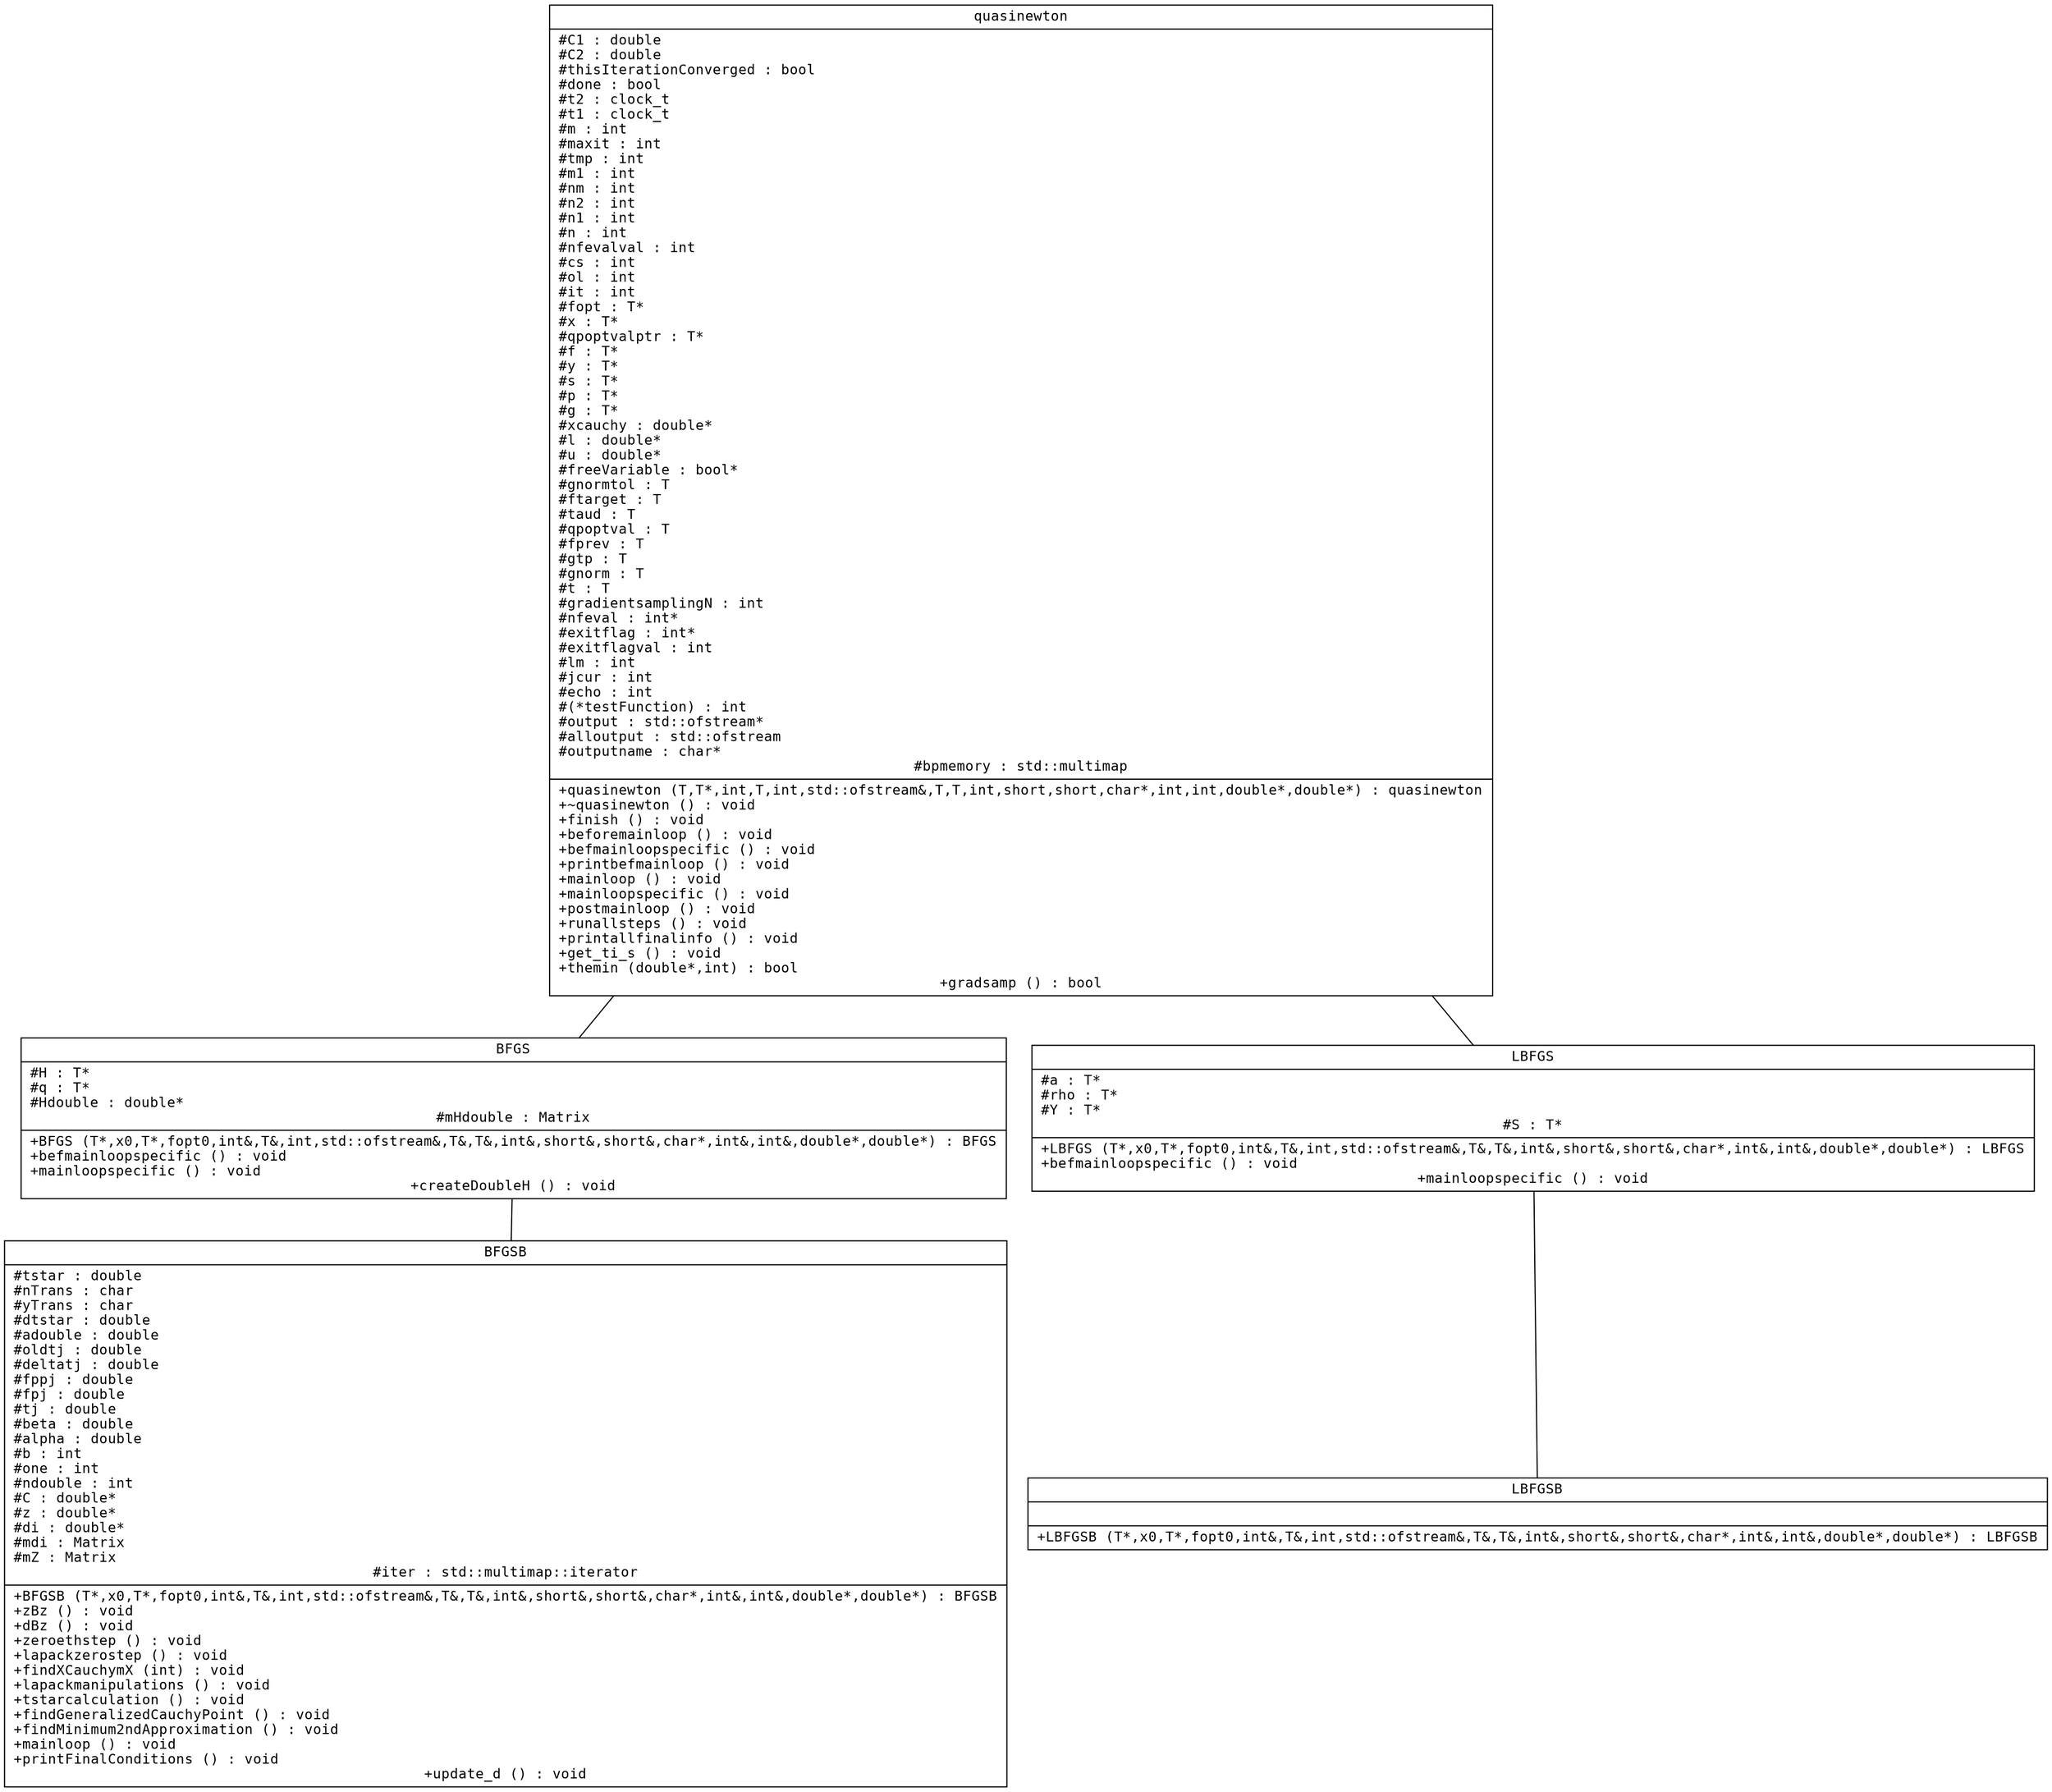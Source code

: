 /**
 * Graph quasinewton Generated by Emacs/SRecode on 11:30:43 PM.
 */
digraph structs {
	node [shape=record fontsize=12 fontname=Courier];
	
	"quasinewton" [  shape="record" label="{quasinewton|#C1 : double\l#C2 : double\l#thisIterationConverged : bool\l#done : bool\l#t2 : clock_t\l#t1 : clock_t\l#m : int\l#maxit : int\l#tmp : int\l#m1 : int\l#nm : int\l#n2 : int\l#n1 : int\l#n : int\l#nfevalval : int\l#cs : int\l#ol : int\l#it : int\l#fopt : T*\l#x : T*\l#qpoptvalptr : T*\l#f : T*\l#y : T*\l#s : T*\l#p : T*\l#g : T*\l#xcauchy : double*\l#l : double*\l#u : double*\l#freeVariable : bool*\l#gnormtol : T\l#ftarget : T\l#taud : T\l#qpoptval : T\l#fprev : T\l#gtp : T\l#gnorm : T\l#t : T\l#gradientsamplingN : int\l#nfeval : int*\l#exitflag : int*\l#exitflagval : int\l#lm : int\l#jcur : int\l#echo : int\l#(*testFunction) : int\l#output : std::ofstream*\l#alloutput : std::ofstream\l#outputname : char*\l#bpmemory : std::multimap|+quasinewton (T,T*,int,T,int,std::ofstream&,T,T,int,short,short,char*,int,int,double*,double*) : quasinewton\l+~quasinewton () : void\l+finish () : void\l+beforemainloop () : void\l+befmainloopspecific () : void\l+printbefmainloop () : void\l+mainloop () : void\l+mainloopspecific () : void\l+postmainloop () : void\l+runallsteps () : void\l+printallfinalinfo () : void\l+get_ti_s () : void\l+themin (double*,int) : bool\l+gradsamp () : bool}" pos="0,0" ];
	"BFGS" [  shape="record" label="{BFGS|#H : T*\l#q : T*\l#Hdouble : double*\l#mHdouble : Matrix|+BFGS (T*,x0,T*,fopt0,int&,T&,int,std::ofstream&,T&,T&,int&,short&,short&,char*,int&,int&,double*,double*) : BFGS\l+befmainloopspecific () : void\l+mainloopspecific () : void\l+createDoubleH () : void}" pos="0,0" ];
	"quasinewton" -> "BFGS" [  arrowhead="none" arrowtail="empty" ];
	"BFGSB" [  shape="record" label="{BFGSB|#tstar : double\l#nTrans : char\l#yTrans : char\l#dtstar : double\l#adouble : double\l#oldtj : double\l#deltatj : double\l#fppj : double\l#fpj : double\l#tj : double\l#beta : double\l#alpha : double\l#b : int\l#one : int\l#ndouble : int\l#C : double*\l#z : double*\l#di : double*\l#mdi : Matrix\l#mZ : Matrix\l#iter : std::multimap::iterator|+BFGSB (T*,x0,T*,fopt0,int&,T&,int,std::ofstream&,T&,T&,int&,short&,short&,char*,int&,int&,double*,double*) : BFGSB\l+zBz () : void\l+dBz () : void\l+zeroethstep () : void\l+lapackzerostep () : void\l+findXCauchymX (int) : void\l+lapackmanipulations () : void\l+tstarcalculation () : void\l+findGeneralizedCauchyPoint () : void\l+findMinimum2ndApproximation () : void\l+mainloop () : void\l+printFinalConditions () : void\l+update_d () : void}" pos="0,0" ];
	"BFGS" -> "BFGSB" [  arrowhead="none" arrowtail="empty" ];
	"LBFGS" [  shape="record" label="{LBFGS|#a : T*\l#rho : T*\l#Y : T*\l#S : T*|+LBFGS (T*,x0,T*,fopt0,int&,T&,int,std::ofstream&,T&,T&,int&,short&,short&,char*,int&,int&,double*,double*) : LBFGS\l+befmainloopspecific () : void\l+mainloopspecific () : void}" pos="0,0" ];
	"quasinewton" -> "LBFGS" [  arrowhead="none" arrowtail="empty" ];
	"LBFGSB" [  shape="record" label="{LBFGSB||+LBFGSB (T*,x0,T*,fopt0,int&,T&,int,std::ofstream&,T&,T&,int&,short&,short&,char*,int&,int&,double*,double*) : LBFGSB}" pos="0,0" ];
	"LBFGS" -> "LBFGSB" [  arrowhead="none" arrowtail="empty" ];
}

